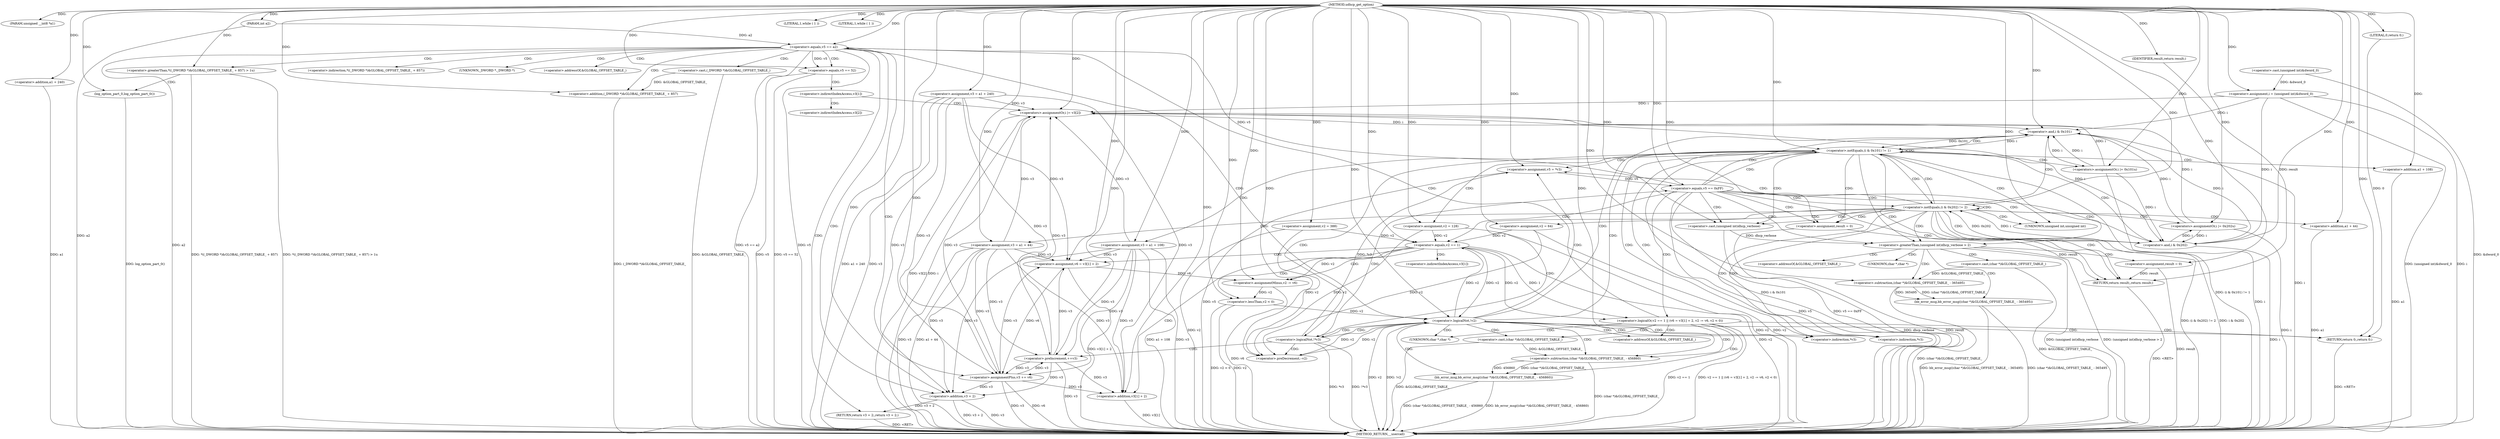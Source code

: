 digraph udhcp_get_option {  
"1000107" [label = "(METHOD,udhcp_get_option)" ]
"1000289" [label = "(METHOD_RETURN,__usercall)" ]
"1000108" [label = "(PARAM,unsigned __int8 *a1)" ]
"1000109" [label = "(PARAM,int a2)" ]
"1000117" [label = "(<operator>.assignment,v2 = 388)" ]
"1000120" [label = "(<operator>.assignment,v3 = a1 + 240)" ]
"1000122" [label = "(<operator>.addition,a1 + 240)" ]
"1000126" [label = "(<operator>.assignment,i = (unsigned int)&dword_0)" ]
"1000128" [label = "(<operator>.cast,(unsigned int)&dword_0)" ]
"1000132" [label = "(<operators>.assignmentOr,i |= 0x202u)" ]
"1000137" [label = "(LITERAL,1,while ( 1 ))" ]
"1000140" [label = "(LITERAL,1,while ( 1 ))" ]
"1000142" [label = "(<operator>.assignment,v5 = *v3)" ]
"1000147" [label = "(<operator>.logicalNot,!*v3)" ]
"1000151" [label = "(<operator>.preDecrement,--v2)" ]
"1000153" [label = "(<operator>.preIncrement,++v3)" ]
"1000157" [label = "(<operator>.equals,v5 == 0xFF)" ]
"1000162" [label = "(<operator>.logicalOr,v2 == 1 || (v6 = v3[1] + 2, v2 -= v6, v2 < 0))" ]
"1000163" [label = "(<operator>.equals,v2 == 1)" ]
"1000167" [label = "(<operator>.assignment,v6 = v3[1] + 2)" ]
"1000169" [label = "(<operator>.addition,v3[1] + 2)" ]
"1000175" [label = "(<operator>.assignmentMinus,v2 -= v6)" ]
"1000178" [label = "(<operator>.lessThan,v2 < 0)" ]
"1000183" [label = "(bb_error_msg,bb_error_msg((char *)&GLOBAL_OFFSET_TABLE_ - 456860))" ]
"1000184" [label = "(<operator>.subtraction,(char *)&GLOBAL_OFFSET_TABLE_ - 456860)" ]
"1000185" [label = "(<operator>.cast,(char *)&GLOBAL_OFFSET_TABLE_)" ]
"1000190" [label = "(RETURN,return 0;,return 0;)" ]
"1000191" [label = "(LITERAL,0,return 0;)" ]
"1000193" [label = "(<operator>.equals,v5 == a2)" ]
"1000198" [label = "(<operator>.greaterThan,*((_DWORD *)&GLOBAL_OFFSET_TABLE_ + 857) > 1u)" ]
"1000200" [label = "(<operator>.addition,(_DWORD *)&GLOBAL_OFFSET_TABLE_ + 857)" ]
"1000201" [label = "(<operator>.cast,(_DWORD *)&GLOBAL_OFFSET_TABLE_)" ]
"1000207" [label = "(log_option_part_0,log_option_part_0())" ]
"1000208" [label = "(RETURN,return v3 + 2;,return v3 + 2;)" ]
"1000209" [label = "(<operator>.addition,v3 + 2)" ]
"1000213" [label = "(<operator>.equals,v5 == 52)" ]
"1000221" [label = "(<operators>.assignmentOr,i |= v3[2])" ]
"1000226" [label = "(<operator>.assignmentPlus,v3 += v6)" ]
"1000231" [label = "(<operator>.logicalNot,!v2)" ]
"1000235" [label = "(<operator>.notEquals,(i & 0x101) != 1)" ]
"1000236" [label = "(<operator>.and,i & 0x101)" ]
"1000241" [label = "(<operators>.assignmentOr,i |= 0x101u)" ]
"1000244" [label = "(<operator>.assignment,v2 = 128)" ]
"1000247" [label = "(<operator>.assignment,v3 = a1 + 108)" ]
"1000249" [label = "(<operator>.addition,a1 + 108)" ]
"1000253" [label = "(<operator>.notEquals,(i & 0x202) != 2)" ]
"1000254" [label = "(<operator>.and,i & 0x202)" ]
"1000259" [label = "(<operator>.assignment,v2 = 64)" ]
"1000262" [label = "(<operator>.assignment,v3 = a1 + 44)" ]
"1000264" [label = "(<operator>.addition,a1 + 44)" ]
"1000267" [label = "(<operator>.assignment,result = 0)" ]
"1000271" [label = "(<operator>.greaterThan,(unsigned int)dhcp_verbose > 2)" ]
"1000272" [label = "(<operator>.cast,(unsigned int)dhcp_verbose)" ]
"1000277" [label = "(bb_error_msg,bb_error_msg((char *)&GLOBAL_OFFSET_TABLE_ - 365495))" ]
"1000278" [label = "(<operator>.subtraction,(char *)&GLOBAL_OFFSET_TABLE_ - 365495)" ]
"1000279" [label = "(<operator>.cast,(char *)&GLOBAL_OFFSET_TABLE_)" ]
"1000284" [label = "(<operator>.assignment,result = 0)" ]
"1000287" [label = "(RETURN,return result;,return result;)" ]
"1000288" [label = "(IDENTIFIER,result,return result;)" ]
"1000144" [label = "(<operator>.indirection,*v3)" ]
"1000148" [label = "(<operator>.indirection,*v3)" ]
"1000170" [label = "(<operator>.indirectIndexAccess,v3[1])" ]
"1000186" [label = "(UNKNOWN,char *,char *)" ]
"1000187" [label = "(<operator>.addressOf,&GLOBAL_OFFSET_TABLE_)" ]
"1000199" [label = "(<operator>.indirection,*((_DWORD *)&GLOBAL_OFFSET_TABLE_ + 857))" ]
"1000202" [label = "(UNKNOWN,_DWORD *,_DWORD *)" ]
"1000203" [label = "(<operator>.addressOf,&GLOBAL_OFFSET_TABLE_)" ]
"1000218" [label = "(<operator>.indirectIndexAccess,v3[1])" ]
"1000223" [label = "(<operator>.indirectIndexAccess,v3[2])" ]
"1000273" [label = "(UNKNOWN,unsigned int,unsigned int)" ]
"1000280" [label = "(UNKNOWN,char *,char *)" ]
"1000281" [label = "(<operator>.addressOf,&GLOBAL_OFFSET_TABLE_)" ]
  "1000287" -> "1000289"  [ label = "DDG: <RET>"] 
  "1000190" -> "1000289"  [ label = "DDG: <RET>"] 
  "1000213" -> "1000289"  [ label = "DDG: v5"] 
  "1000209" -> "1000289"  [ label = "DDG: v3 + 2"] 
  "1000200" -> "1000289"  [ label = "DDG: (_DWORD *)&GLOBAL_OFFSET_TABLE_"] 
  "1000259" -> "1000289"  [ label = "DDG: v2"] 
  "1000163" -> "1000289"  [ label = "DDG: v2"] 
  "1000193" -> "1000289"  [ label = "DDG: v5"] 
  "1000142" -> "1000289"  [ label = "DDG: v5"] 
  "1000126" -> "1000289"  [ label = "DDG: (unsigned int)&dword_0"] 
  "1000198" -> "1000289"  [ label = "DDG: *((_DWORD *)&GLOBAL_OFFSET_TABLE_ + 857)"] 
  "1000201" -> "1000289"  [ label = "DDG: &GLOBAL_OFFSET_TABLE_"] 
  "1000126" -> "1000289"  [ label = "DDG: i"] 
  "1000162" -> "1000289"  [ label = "DDG: v2 == 1"] 
  "1000109" -> "1000289"  [ label = "DDG: a2"] 
  "1000221" -> "1000289"  [ label = "DDG: v3[2]"] 
  "1000120" -> "1000289"  [ label = "DDG: a1 + 240"] 
  "1000183" -> "1000289"  [ label = "DDG: (char *)&GLOBAL_OFFSET_TABLE_ - 456860"] 
  "1000213" -> "1000289"  [ label = "DDG: v5 == 52"] 
  "1000117" -> "1000289"  [ label = "DDG: v2"] 
  "1000264" -> "1000289"  [ label = "DDG: a1"] 
  "1000157" -> "1000289"  [ label = "DDG: v5 == 0xFF"] 
  "1000178" -> "1000289"  [ label = "DDG: v2 < 0"] 
  "1000120" -> "1000289"  [ label = "DDG: v3"] 
  "1000272" -> "1000289"  [ label = "DDG: dhcp_verbose"] 
  "1000128" -> "1000289"  [ label = "DDG: &dword_0"] 
  "1000271" -> "1000289"  [ label = "DDG: (unsigned int)dhcp_verbose"] 
  "1000249" -> "1000289"  [ label = "DDG: a1"] 
  "1000267" -> "1000289"  [ label = "DDG: result"] 
  "1000183" -> "1000289"  [ label = "DDG: bb_error_msg((char *)&GLOBAL_OFFSET_TABLE_ - 456860)"] 
  "1000132" -> "1000289"  [ label = "DDG: i"] 
  "1000226" -> "1000289"  [ label = "DDG: v3"] 
  "1000147" -> "1000289"  [ label = "DDG: !*v3"] 
  "1000147" -> "1000289"  [ label = "DDG: *v3"] 
  "1000253" -> "1000289"  [ label = "DDG: (i & 0x202) != 2"] 
  "1000235" -> "1000289"  [ label = "DDG: i & 0x101"] 
  "1000157" -> "1000289"  [ label = "DDG: v5"] 
  "1000236" -> "1000289"  [ label = "DDG: i"] 
  "1000277" -> "1000289"  [ label = "DDG: bb_error_msg((char *)&GLOBAL_OFFSET_TABLE_ - 365495)"] 
  "1000271" -> "1000289"  [ label = "DDG: (unsigned int)dhcp_verbose > 2"] 
  "1000262" -> "1000289"  [ label = "DDG: v3"] 
  "1000231" -> "1000289"  [ label = "DDG: v2"] 
  "1000254" -> "1000289"  [ label = "DDG: i"] 
  "1000184" -> "1000289"  [ label = "DDG: (char *)&GLOBAL_OFFSET_TABLE_"] 
  "1000207" -> "1000289"  [ label = "DDG: log_option_part_0()"] 
  "1000221" -> "1000289"  [ label = "DDG: i"] 
  "1000193" -> "1000289"  [ label = "DDG: v5 == a2"] 
  "1000278" -> "1000289"  [ label = "DDG: (char *)&GLOBAL_OFFSET_TABLE_"] 
  "1000247" -> "1000289"  [ label = "DDG: a1 + 108"] 
  "1000247" -> "1000289"  [ label = "DDG: v3"] 
  "1000169" -> "1000289"  [ label = "DDG: v3[1]"] 
  "1000231" -> "1000289"  [ label = "DDG: !v2"] 
  "1000198" -> "1000289"  [ label = "DDG: *((_DWORD *)&GLOBAL_OFFSET_TABLE_ + 857) > 1u"] 
  "1000279" -> "1000289"  [ label = "DDG: &GLOBAL_OFFSET_TABLE_"] 
  "1000185" -> "1000289"  [ label = "DDG: &GLOBAL_OFFSET_TABLE_"] 
  "1000226" -> "1000289"  [ label = "DDG: v6"] 
  "1000175" -> "1000289"  [ label = "DDG: v6"] 
  "1000241" -> "1000289"  [ label = "DDG: i"] 
  "1000178" -> "1000289"  [ label = "DDG: v2"] 
  "1000167" -> "1000289"  [ label = "DDG: v3[1] + 2"] 
  "1000277" -> "1000289"  [ label = "DDG: (char *)&GLOBAL_OFFSET_TABLE_ - 365495"] 
  "1000262" -> "1000289"  [ label = "DDG: a1 + 44"] 
  "1000209" -> "1000289"  [ label = "DDG: v3"] 
  "1000253" -> "1000289"  [ label = "DDG: i & 0x202"] 
  "1000193" -> "1000289"  [ label = "DDG: a2"] 
  "1000153" -> "1000289"  [ label = "DDG: v3"] 
  "1000244" -> "1000289"  [ label = "DDG: v2"] 
  "1000122" -> "1000289"  [ label = "DDG: a1"] 
  "1000162" -> "1000289"  [ label = "DDG: v2 == 1 || (v6 = v3[1] + 2, v2 -= v6, v2 < 0)"] 
  "1000235" -> "1000289"  [ label = "DDG: (i & 0x101) != 1"] 
  "1000284" -> "1000289"  [ label = "DDG: result"] 
  "1000208" -> "1000289"  [ label = "DDG: <RET>"] 
  "1000107" -> "1000108"  [ label = "DDG: "] 
  "1000107" -> "1000109"  [ label = "DDG: "] 
  "1000107" -> "1000117"  [ label = "DDG: "] 
  "1000107" -> "1000120"  [ label = "DDG: "] 
  "1000107" -> "1000122"  [ label = "DDG: "] 
  "1000128" -> "1000126"  [ label = "DDG: &dword_0"] 
  "1000107" -> "1000126"  [ label = "DDG: "] 
  "1000107" -> "1000132"  [ label = "DDG: "] 
  "1000254" -> "1000132"  [ label = "DDG: i"] 
  "1000107" -> "1000137"  [ label = "DDG: "] 
  "1000107" -> "1000140"  [ label = "DDG: "] 
  "1000147" -> "1000142"  [ label = "DDG: *v3"] 
  "1000107" -> "1000142"  [ label = "DDG: "] 
  "1000259" -> "1000151"  [ label = "DDG: v2"] 
  "1000117" -> "1000151"  [ label = "DDG: v2"] 
  "1000231" -> "1000151"  [ label = "DDG: v2"] 
  "1000244" -> "1000151"  [ label = "DDG: v2"] 
  "1000107" -> "1000151"  [ label = "DDG: "] 
  "1000120" -> "1000153"  [ label = "DDG: v3"] 
  "1000226" -> "1000153"  [ label = "DDG: v3"] 
  "1000262" -> "1000153"  [ label = "DDG: v3"] 
  "1000247" -> "1000153"  [ label = "DDG: v3"] 
  "1000107" -> "1000153"  [ label = "DDG: "] 
  "1000142" -> "1000157"  [ label = "DDG: v5"] 
  "1000107" -> "1000157"  [ label = "DDG: "] 
  "1000163" -> "1000162"  [ label = "DDG: v2"] 
  "1000163" -> "1000162"  [ label = "DDG: 1"] 
  "1000259" -> "1000163"  [ label = "DDG: v2"] 
  "1000117" -> "1000163"  [ label = "DDG: v2"] 
  "1000231" -> "1000163"  [ label = "DDG: v2"] 
  "1000244" -> "1000163"  [ label = "DDG: v2"] 
  "1000107" -> "1000163"  [ label = "DDG: "] 
  "1000120" -> "1000167"  [ label = "DDG: v3"] 
  "1000226" -> "1000167"  [ label = "DDG: v3"] 
  "1000262" -> "1000167"  [ label = "DDG: v3"] 
  "1000153" -> "1000167"  [ label = "DDG: v3"] 
  "1000247" -> "1000167"  [ label = "DDG: v3"] 
  "1000107" -> "1000167"  [ label = "DDG: "] 
  "1000120" -> "1000169"  [ label = "DDG: v3"] 
  "1000226" -> "1000169"  [ label = "DDG: v3"] 
  "1000262" -> "1000169"  [ label = "DDG: v3"] 
  "1000153" -> "1000169"  [ label = "DDG: v3"] 
  "1000247" -> "1000169"  [ label = "DDG: v3"] 
  "1000107" -> "1000169"  [ label = "DDG: "] 
  "1000167" -> "1000175"  [ label = "DDG: v6"] 
  "1000107" -> "1000175"  [ label = "DDG: "] 
  "1000163" -> "1000175"  [ label = "DDG: v2"] 
  "1000175" -> "1000178"  [ label = "DDG: v2"] 
  "1000107" -> "1000178"  [ label = "DDG: "] 
  "1000184" -> "1000183"  [ label = "DDG: (char *)&GLOBAL_OFFSET_TABLE_"] 
  "1000184" -> "1000183"  [ label = "DDG: 456860"] 
  "1000185" -> "1000184"  [ label = "DDG: &GLOBAL_OFFSET_TABLE_"] 
  "1000107" -> "1000184"  [ label = "DDG: "] 
  "1000191" -> "1000190"  [ label = "DDG: 0"] 
  "1000107" -> "1000190"  [ label = "DDG: "] 
  "1000107" -> "1000191"  [ label = "DDG: "] 
  "1000157" -> "1000193"  [ label = "DDG: v5"] 
  "1000107" -> "1000193"  [ label = "DDG: "] 
  "1000109" -> "1000193"  [ label = "DDG: a2"] 
  "1000201" -> "1000200"  [ label = "DDG: &GLOBAL_OFFSET_TABLE_"] 
  "1000107" -> "1000200"  [ label = "DDG: "] 
  "1000107" -> "1000198"  [ label = "DDG: "] 
  "1000107" -> "1000207"  [ label = "DDG: "] 
  "1000209" -> "1000208"  [ label = "DDG: v3 + 2"] 
  "1000120" -> "1000209"  [ label = "DDG: v3"] 
  "1000226" -> "1000209"  [ label = "DDG: v3"] 
  "1000262" -> "1000209"  [ label = "DDG: v3"] 
  "1000153" -> "1000209"  [ label = "DDG: v3"] 
  "1000247" -> "1000209"  [ label = "DDG: v3"] 
  "1000107" -> "1000209"  [ label = "DDG: "] 
  "1000193" -> "1000213"  [ label = "DDG: v5"] 
  "1000107" -> "1000213"  [ label = "DDG: "] 
  "1000120" -> "1000221"  [ label = "DDG: v3"] 
  "1000226" -> "1000221"  [ label = "DDG: v3"] 
  "1000262" -> "1000221"  [ label = "DDG: v3"] 
  "1000247" -> "1000221"  [ label = "DDG: v3"] 
  "1000153" -> "1000221"  [ label = "DDG: v3"] 
  "1000126" -> "1000221"  [ label = "DDG: i"] 
  "1000132" -> "1000221"  [ label = "DDG: i"] 
  "1000241" -> "1000221"  [ label = "DDG: i"] 
  "1000107" -> "1000221"  [ label = "DDG: "] 
  "1000107" -> "1000226"  [ label = "DDG: "] 
  "1000167" -> "1000226"  [ label = "DDG: v6"] 
  "1000120" -> "1000226"  [ label = "DDG: v3"] 
  "1000262" -> "1000226"  [ label = "DDG: v3"] 
  "1000153" -> "1000226"  [ label = "DDG: v3"] 
  "1000247" -> "1000226"  [ label = "DDG: v3"] 
  "1000163" -> "1000231"  [ label = "DDG: v2"] 
  "1000151" -> "1000231"  [ label = "DDG: v2"] 
  "1000178" -> "1000231"  [ label = "DDG: v2"] 
  "1000107" -> "1000231"  [ label = "DDG: "] 
  "1000236" -> "1000235"  [ label = "DDG: i"] 
  "1000236" -> "1000235"  [ label = "DDG: 0x101"] 
  "1000126" -> "1000236"  [ label = "DDG: i"] 
  "1000132" -> "1000236"  [ label = "DDG: i"] 
  "1000221" -> "1000236"  [ label = "DDG: i"] 
  "1000241" -> "1000236"  [ label = "DDG: i"] 
  "1000107" -> "1000236"  [ label = "DDG: "] 
  "1000107" -> "1000235"  [ label = "DDG: "] 
  "1000107" -> "1000241"  [ label = "DDG: "] 
  "1000236" -> "1000241"  [ label = "DDG: i"] 
  "1000107" -> "1000244"  [ label = "DDG: "] 
  "1000107" -> "1000247"  [ label = "DDG: "] 
  "1000107" -> "1000249"  [ label = "DDG: "] 
  "1000254" -> "1000253"  [ label = "DDG: i"] 
  "1000254" -> "1000253"  [ label = "DDG: 0x202"] 
  "1000126" -> "1000254"  [ label = "DDG: i"] 
  "1000132" -> "1000254"  [ label = "DDG: i"] 
  "1000236" -> "1000254"  [ label = "DDG: i"] 
  "1000221" -> "1000254"  [ label = "DDG: i"] 
  "1000241" -> "1000254"  [ label = "DDG: i"] 
  "1000107" -> "1000254"  [ label = "DDG: "] 
  "1000107" -> "1000253"  [ label = "DDG: "] 
  "1000107" -> "1000259"  [ label = "DDG: "] 
  "1000107" -> "1000262"  [ label = "DDG: "] 
  "1000107" -> "1000264"  [ label = "DDG: "] 
  "1000107" -> "1000267"  [ label = "DDG: "] 
  "1000272" -> "1000271"  [ label = "DDG: dhcp_verbose"] 
  "1000107" -> "1000272"  [ label = "DDG: "] 
  "1000107" -> "1000271"  [ label = "DDG: "] 
  "1000278" -> "1000277"  [ label = "DDG: (char *)&GLOBAL_OFFSET_TABLE_"] 
  "1000278" -> "1000277"  [ label = "DDG: 365495"] 
  "1000279" -> "1000278"  [ label = "DDG: &GLOBAL_OFFSET_TABLE_"] 
  "1000107" -> "1000278"  [ label = "DDG: "] 
  "1000107" -> "1000284"  [ label = "DDG: "] 
  "1000288" -> "1000287"  [ label = "DDG: result"] 
  "1000267" -> "1000287"  [ label = "DDG: result"] 
  "1000284" -> "1000287"  [ label = "DDG: result"] 
  "1000107" -> "1000288"  [ label = "DDG: "] 
  "1000147" -> "1000231"  [ label = "CDG: "] 
  "1000147" -> "1000157"  [ label = "CDG: "] 
  "1000147" -> "1000153"  [ label = "CDG: "] 
  "1000147" -> "1000151"  [ label = "CDG: "] 
  "1000157" -> "1000163"  [ label = "CDG: "] 
  "1000157" -> "1000162"  [ label = "CDG: "] 
  "1000157" -> "1000236"  [ label = "CDG: "] 
  "1000157" -> "1000235"  [ label = "CDG: "] 
  "1000157" -> "1000254"  [ label = "CDG: "] 
  "1000157" -> "1000253"  [ label = "CDG: "] 
  "1000157" -> "1000272"  [ label = "CDG: "] 
  "1000157" -> "1000271"  [ label = "CDG: "] 
  "1000157" -> "1000267"  [ label = "CDG: "] 
  "1000157" -> "1000287"  [ label = "CDG: "] 
  "1000157" -> "1000273"  [ label = "CDG: "] 
  "1000162" -> "1000190"  [ label = "CDG: "] 
  "1000162" -> "1000187"  [ label = "CDG: "] 
  "1000162" -> "1000186"  [ label = "CDG: "] 
  "1000162" -> "1000185"  [ label = "CDG: "] 
  "1000162" -> "1000184"  [ label = "CDG: "] 
  "1000162" -> "1000183"  [ label = "CDG: "] 
  "1000162" -> "1000193"  [ label = "CDG: "] 
  "1000163" -> "1000175"  [ label = "CDG: "] 
  "1000163" -> "1000170"  [ label = "CDG: "] 
  "1000163" -> "1000169"  [ label = "CDG: "] 
  "1000163" -> "1000167"  [ label = "CDG: "] 
  "1000163" -> "1000178"  [ label = "CDG: "] 
  "1000193" -> "1000208"  [ label = "CDG: "] 
  "1000193" -> "1000203"  [ label = "CDG: "] 
  "1000193" -> "1000202"  [ label = "CDG: "] 
  "1000193" -> "1000201"  [ label = "CDG: "] 
  "1000193" -> "1000200"  [ label = "CDG: "] 
  "1000193" -> "1000199"  [ label = "CDG: "] 
  "1000193" -> "1000198"  [ label = "CDG: "] 
  "1000193" -> "1000213"  [ label = "CDG: "] 
  "1000193" -> "1000209"  [ label = "CDG: "] 
  "1000193" -> "1000231"  [ label = "CDG: "] 
  "1000193" -> "1000226"  [ label = "CDG: "] 
  "1000198" -> "1000207"  [ label = "CDG: "] 
  "1000213" -> "1000218"  [ label = "CDG: "] 
  "1000218" -> "1000223"  [ label = "CDG: "] 
  "1000218" -> "1000221"  [ label = "CDG: "] 
  "1000231" -> "1000190"  [ label = "CDG: "] 
  "1000231" -> "1000187"  [ label = "CDG: "] 
  "1000231" -> "1000186"  [ label = "CDG: "] 
  "1000231" -> "1000185"  [ label = "CDG: "] 
  "1000231" -> "1000184"  [ label = "CDG: "] 
  "1000231" -> "1000183"  [ label = "CDG: "] 
  "1000231" -> "1000236"  [ label = "CDG: "] 
  "1000231" -> "1000235"  [ label = "CDG: "] 
  "1000231" -> "1000144"  [ label = "CDG: "] 
  "1000231" -> "1000142"  [ label = "CDG: "] 
  "1000231" -> "1000148"  [ label = "CDG: "] 
  "1000231" -> "1000147"  [ label = "CDG: "] 
  "1000235" -> "1000249"  [ label = "CDG: "] 
  "1000235" -> "1000247"  [ label = "CDG: "] 
  "1000235" -> "1000244"  [ label = "CDG: "] 
  "1000235" -> "1000241"  [ label = "CDG: "] 
  "1000235" -> "1000254"  [ label = "CDG: "] 
  "1000235" -> "1000253"  [ label = "CDG: "] 
  "1000235" -> "1000272"  [ label = "CDG: "] 
  "1000235" -> "1000271"  [ label = "CDG: "] 
  "1000235" -> "1000267"  [ label = "CDG: "] 
  "1000235" -> "1000287"  [ label = "CDG: "] 
  "1000235" -> "1000273"  [ label = "CDG: "] 
  "1000235" -> "1000236"  [ label = "CDG: "] 
  "1000235" -> "1000235"  [ label = "CDG: "] 
  "1000235" -> "1000144"  [ label = "CDG: "] 
  "1000235" -> "1000142"  [ label = "CDG: "] 
  "1000235" -> "1000148"  [ label = "CDG: "] 
  "1000235" -> "1000147"  [ label = "CDG: "] 
  "1000253" -> "1000272"  [ label = "CDG: "] 
  "1000253" -> "1000271"  [ label = "CDG: "] 
  "1000253" -> "1000267"  [ label = "CDG: "] 
  "1000253" -> "1000264"  [ label = "CDG: "] 
  "1000253" -> "1000262"  [ label = "CDG: "] 
  "1000253" -> "1000259"  [ label = "CDG: "] 
  "1000253" -> "1000287"  [ label = "CDG: "] 
  "1000253" -> "1000273"  [ label = "CDG: "] 
  "1000253" -> "1000132"  [ label = "CDG: "] 
  "1000253" -> "1000254"  [ label = "CDG: "] 
  "1000253" -> "1000253"  [ label = "CDG: "] 
  "1000253" -> "1000236"  [ label = "CDG: "] 
  "1000253" -> "1000235"  [ label = "CDG: "] 
  "1000253" -> "1000144"  [ label = "CDG: "] 
  "1000253" -> "1000142"  [ label = "CDG: "] 
  "1000253" -> "1000148"  [ label = "CDG: "] 
  "1000253" -> "1000147"  [ label = "CDG: "] 
  "1000271" -> "1000284"  [ label = "CDG: "] 
  "1000271" -> "1000281"  [ label = "CDG: "] 
  "1000271" -> "1000280"  [ label = "CDG: "] 
  "1000271" -> "1000279"  [ label = "CDG: "] 
  "1000271" -> "1000278"  [ label = "CDG: "] 
  "1000271" -> "1000277"  [ label = "CDG: "] 
}
